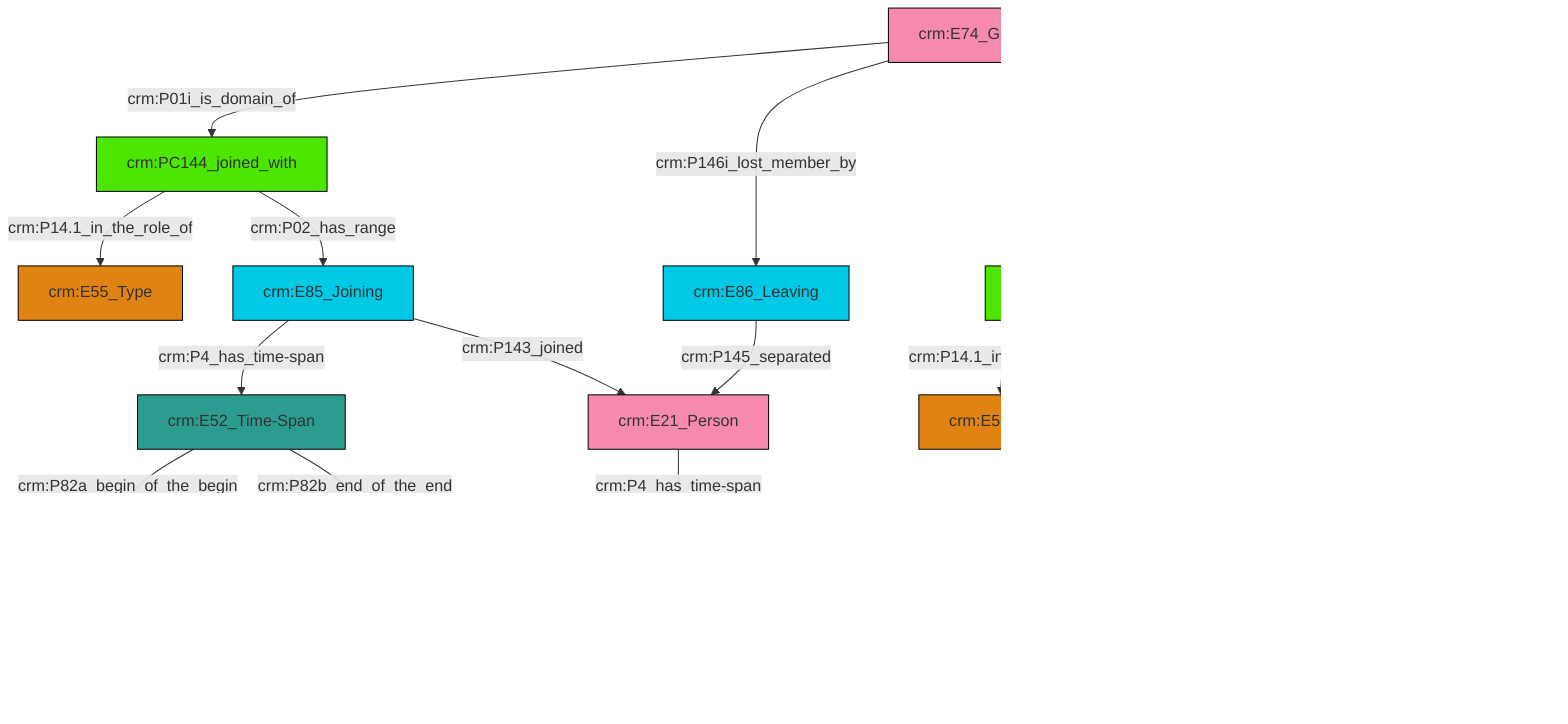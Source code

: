 graph TD
classDef Literal fill:#f2f2f2,stroke:#000000;
classDef CRM_Entity fill:#FFFFFF,stroke:#000000;
classDef Temporal_Entity fill:#00C9E6, stroke:#000000;
classDef Type fill:#E18312, stroke:#000000;
classDef Time-Span fill:#2C9C91, stroke:#000000;
classDef Appellation fill:#FFEB7F, stroke:#000000;
classDef Place fill:#008836, stroke:#000000;
classDef Persistent_Item fill:#B266B2, stroke:#000000;
classDef Conceptual_Object fill:#FFD700, stroke:#000000;
classDef Physical_Thing fill:#D2B48C, stroke:#000000;
classDef Actor fill:#f58aad, stroke:#000000;
classDef PC_Classes fill:#4ce600, stroke:#000000;
classDef Multi fill:#cccccc,stroke:#000000;

0["crm:E86_Leaving"]:::Temporal_Entity -->|crm:P145_separated| 1["crm:E21_Person"]:::Actor
4["crm:E85_Joining"]:::Temporal_Entity -->|crm:P4_has_time-span| 2["crm:E52_Time-Span"]:::Time-Span
7["crm:PC14_carried_out_by"]:::PC_Classes -->|crm:P14.1_in_the_role_of| 5["crm:E55_Type"]:::Type
15["crm:E52_Time-Span"]:::Time-Span -->|crm:P82a_begin_of_the_begin| 16[xsd:dateTime]:::Literal
1["crm:E21_Person"]:::Actor -->|crm:P4_has_time-span| 15["crm:E52_Time-Span"]:::Time-Span
20["crm:E66_Formation"]:::Temporal_Entity -->|crm:P01i_is_domain_of| 7["crm:PC14_carried_out_by"]:::PC_Classes
21["crm:E74_Group"]:::Actor -->|crm:P01i_is_domain_of| 22["crm:PC144_joined_with"]:::PC_Classes
21["crm:E74_Group"]:::Actor -->|crm:P146i_lost_member_by| 0["crm:E86_Leaving"]:::Temporal_Entity
21["crm:E74_Group"]:::Actor -->|crm:P95i_was_formed_by| 20["crm:E66_Formation"]:::Temporal_Entity
21["crm:E74_Group"]:::Actor -->|crm:P107i_is_current_or_former_member_of| 18["crm:E74_Group"]:::Actor
2["crm:E52_Time-Span"]:::Time-Span -->|crm:P82a_begin_of_the_begin| 27[xsd:dateTime]:::Literal
4["crm:E85_Joining"]:::Temporal_Entity -->|crm:P143_joined| 1["crm:E21_Person"]:::Actor
22["crm:PC144_joined_with"]:::PC_Classes -->|crm:P14.1_in_the_role_of| 12["crm:E55_Type"]:::Type
7["crm:PC14_carried_out_by"]:::PC_Classes -->|crm:P02_has_range| 8["crm:E39_Actor"]:::Actor
15["crm:E52_Time-Span"]:::Time-Span -->|crm:P82b_end_of_the_end| 30[xsd:dateTime]:::Literal
2["crm:E52_Time-Span"]:::Time-Span -->|crm:P82b_end_of_the_end| 33[xsd:dateTime]:::Literal
22["crm:PC144_joined_with"]:::PC_Classes -->|crm:P02_has_range| 4["crm:E85_Joining"]:::Temporal_Entity
18["crm:E74_Group"]:::Actor -->|crm:P2_has_type| 10["crm:E55_Type"]:::Type